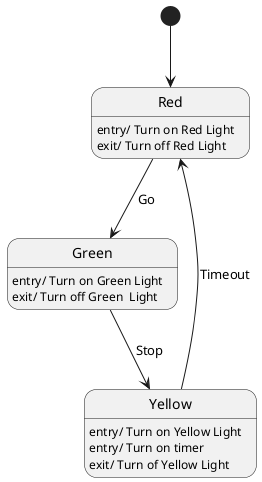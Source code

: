 @startuml
[*] --> Red
Red --> Green : Go
Green --> Yellow : Stop
Yellow --> Red : Timeout


Red : entry/ Turn on Red Light
Red : exit/ Turn off Red Light
Yellow : entry/ Turn on Yellow Light
Yellow : entry/ Turn on timer
Yellow : exit/ Turn of Yellow Light
Green : entry/ Turn on Green Light
Green : exit/ Turn off Green  Light
@enduml